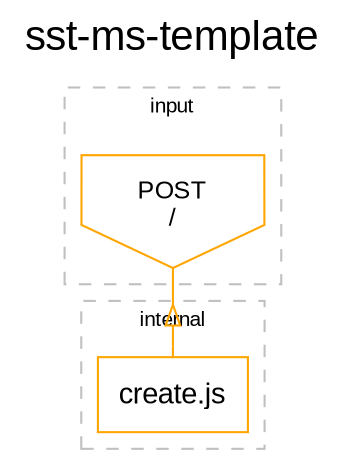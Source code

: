 digraph {
        node [shape=plaintext fontname="Arial" fontsize="10"]
        edge [fontname="Arial" fontsize="10"]
        subgraph cluster0 {
            label="internal"
            fontname="Arial"
            fontsize=10
            color=grey
            style=dashed
            node0 [ shape=box color=orange label=<
            <table border="0" cellborder="0" cellspacing="0">
            <tr><td align="left"><font point-size="14">create.js</font></td></tr>
            </table>>]
    }
    subgraph cluster1 {
            label="input"
            fontname="Arial"
            fontsize=10
            color=grey
            style=dashed
            node1 [ shape=invhouse color=orange fontsize=12 label="POST\n/"]
    }
    node1 -> node0 [color=orange arrowhead=nonenonenoneoinv]

    labelloc="t"
    fontname="Arial"
    fontsize="20"
    label="sst-ms-template"
}